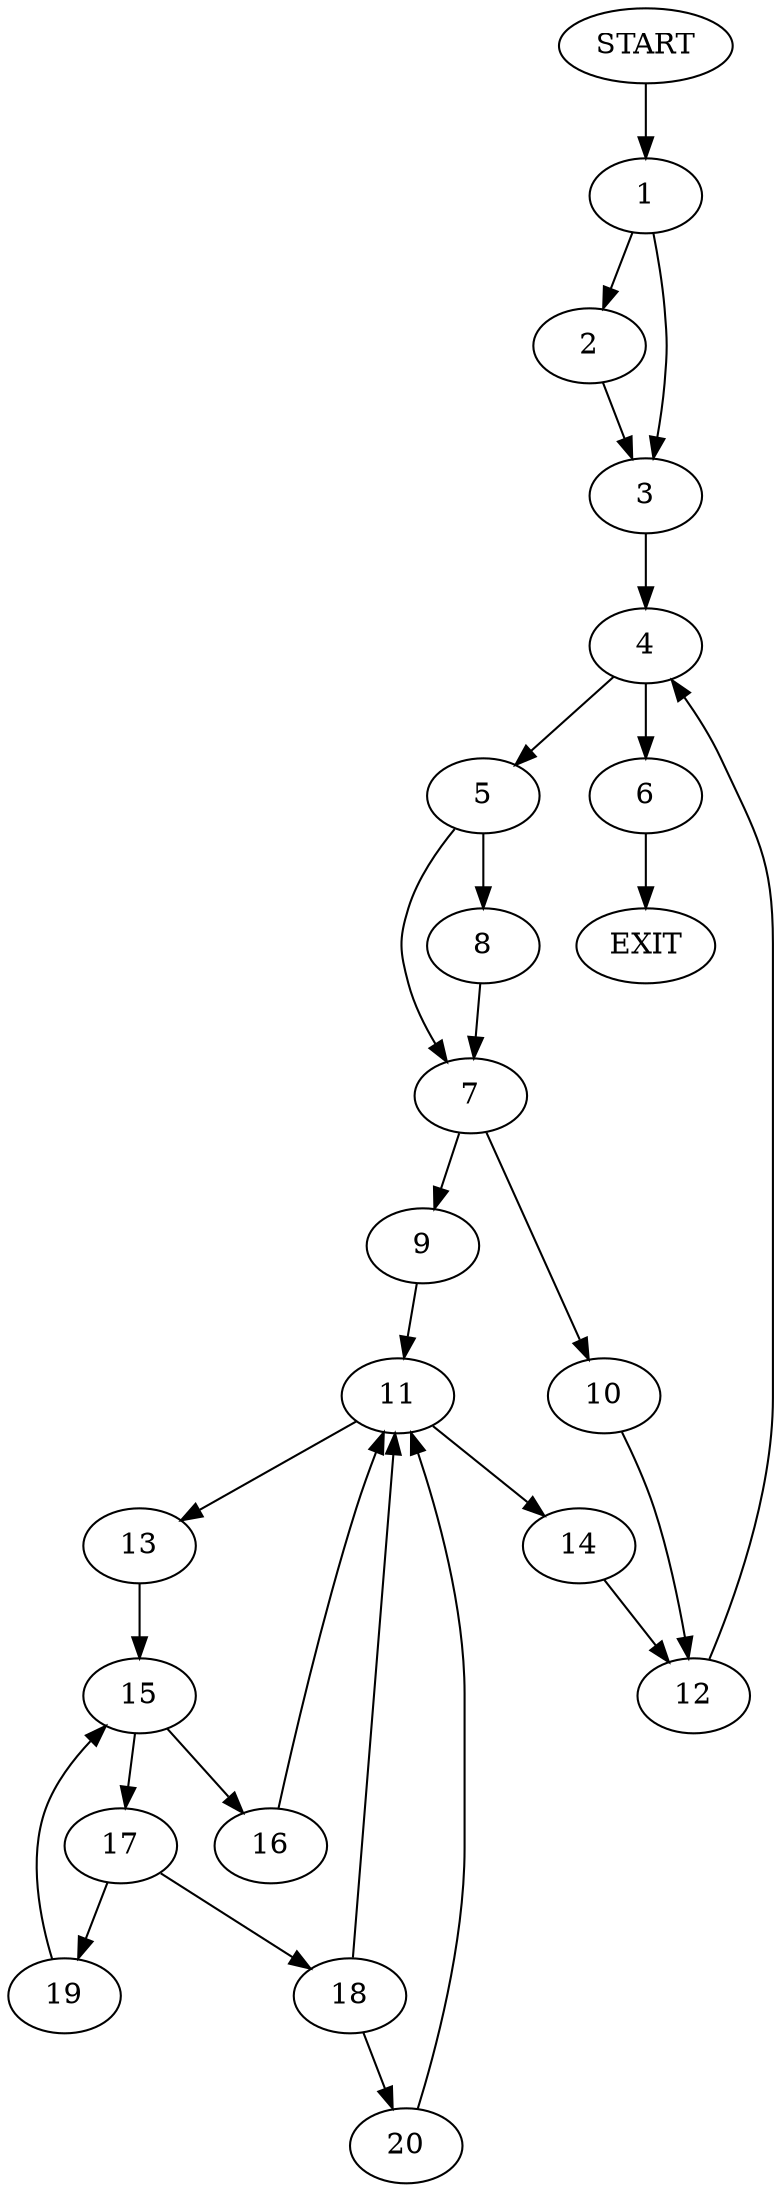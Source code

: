 digraph {
0 [label="START"]
21 [label="EXIT"]
0 -> 1
1 -> 2
1 -> 3
2 -> 3
3 -> 4
4 -> 5
4 -> 6
5 -> 7
5 -> 8
6 -> 21
7 -> 9
7 -> 10
8 -> 7
9 -> 11
10 -> 12
11 -> 13
11 -> 14
14 -> 12
13 -> 15
15 -> 16
15 -> 17
17 -> 18
17 -> 19
16 -> 11
19 -> 15
18 -> 20
18 -> 11
20 -> 11
12 -> 4
}
